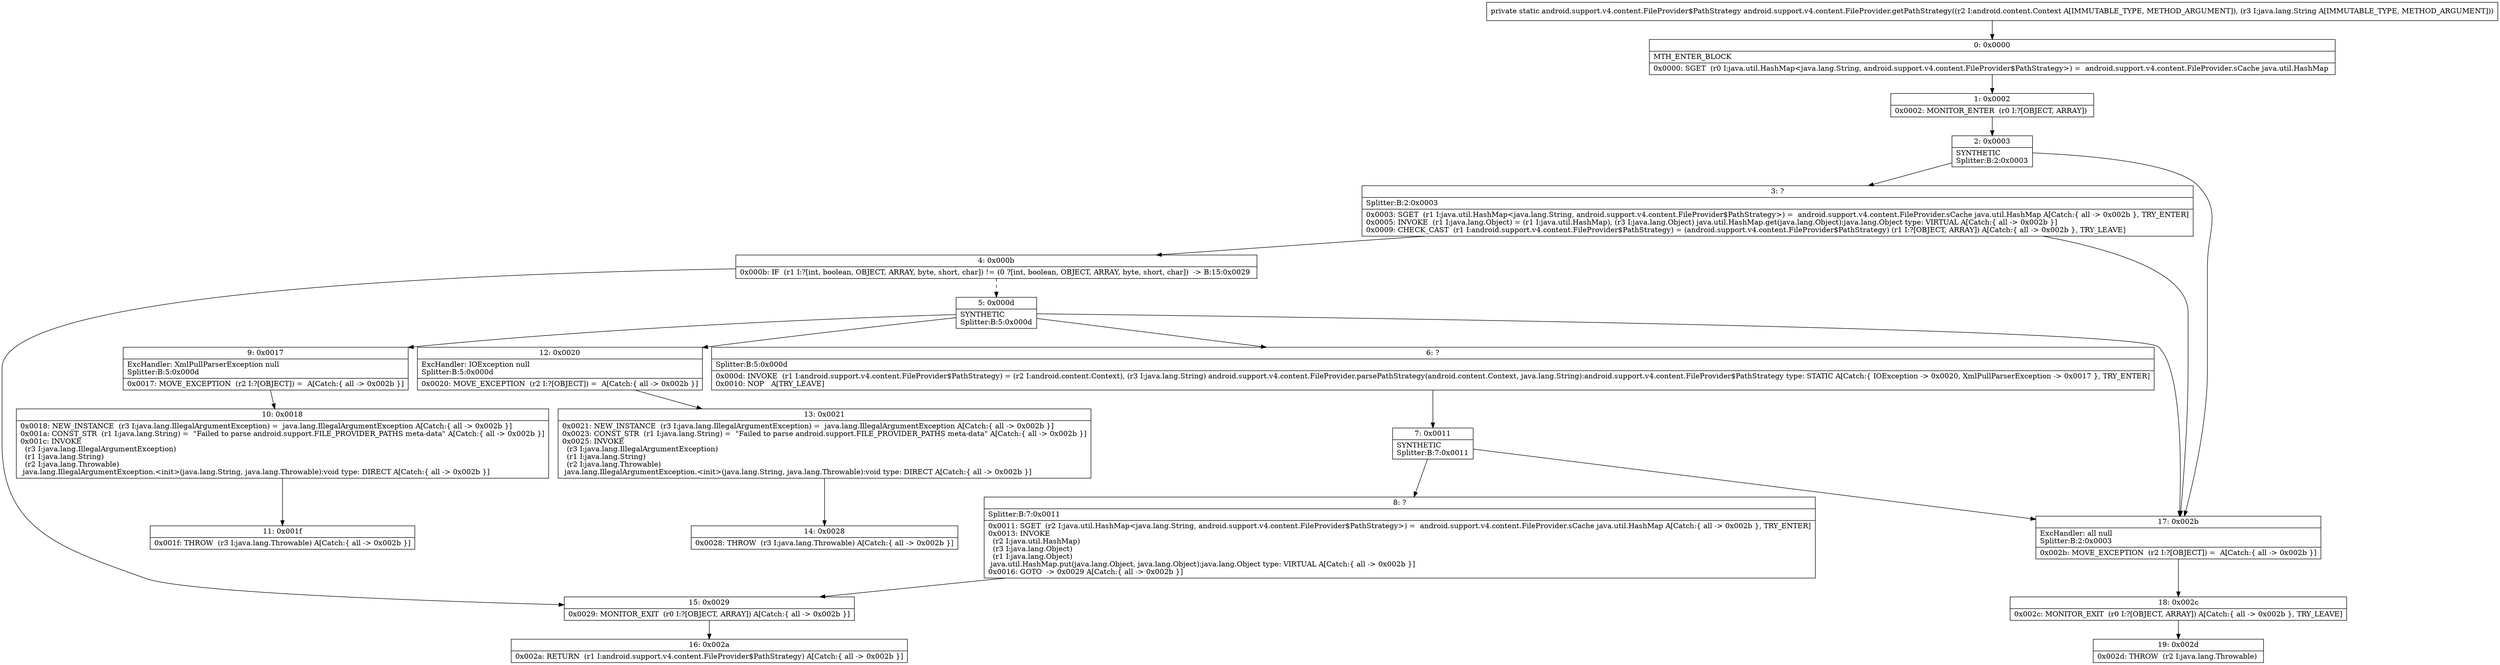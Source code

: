 digraph "CFG forandroid.support.v4.content.FileProvider.getPathStrategy(Landroid\/content\/Context;Ljava\/lang\/String;)Landroid\/support\/v4\/content\/FileProvider$PathStrategy;" {
Node_0 [shape=record,label="{0\:\ 0x0000|MTH_ENTER_BLOCK\l|0x0000: SGET  (r0 I:java.util.HashMap\<java.lang.String, android.support.v4.content.FileProvider$PathStrategy\>) =  android.support.v4.content.FileProvider.sCache java.util.HashMap \l}"];
Node_1 [shape=record,label="{1\:\ 0x0002|0x0002: MONITOR_ENTER  (r0 I:?[OBJECT, ARRAY]) \l}"];
Node_2 [shape=record,label="{2\:\ 0x0003|SYNTHETIC\lSplitter:B:2:0x0003\l}"];
Node_3 [shape=record,label="{3\:\ ?|Splitter:B:2:0x0003\l|0x0003: SGET  (r1 I:java.util.HashMap\<java.lang.String, android.support.v4.content.FileProvider$PathStrategy\>) =  android.support.v4.content.FileProvider.sCache java.util.HashMap A[Catch:\{ all \-\> 0x002b \}, TRY_ENTER]\l0x0005: INVOKE  (r1 I:java.lang.Object) = (r1 I:java.util.HashMap), (r3 I:java.lang.Object) java.util.HashMap.get(java.lang.Object):java.lang.Object type: VIRTUAL A[Catch:\{ all \-\> 0x002b \}]\l0x0009: CHECK_CAST  (r1 I:android.support.v4.content.FileProvider$PathStrategy) = (android.support.v4.content.FileProvider$PathStrategy) (r1 I:?[OBJECT, ARRAY]) A[Catch:\{ all \-\> 0x002b \}, TRY_LEAVE]\l}"];
Node_4 [shape=record,label="{4\:\ 0x000b|0x000b: IF  (r1 I:?[int, boolean, OBJECT, ARRAY, byte, short, char]) != (0 ?[int, boolean, OBJECT, ARRAY, byte, short, char])  \-\> B:15:0x0029 \l}"];
Node_5 [shape=record,label="{5\:\ 0x000d|SYNTHETIC\lSplitter:B:5:0x000d\l}"];
Node_6 [shape=record,label="{6\:\ ?|Splitter:B:5:0x000d\l|0x000d: INVOKE  (r1 I:android.support.v4.content.FileProvider$PathStrategy) = (r2 I:android.content.Context), (r3 I:java.lang.String) android.support.v4.content.FileProvider.parsePathStrategy(android.content.Context, java.lang.String):android.support.v4.content.FileProvider$PathStrategy type: STATIC A[Catch:\{ IOException \-\> 0x0020, XmlPullParserException \-\> 0x0017 \}, TRY_ENTER]\l0x0010: NOP   A[TRY_LEAVE]\l}"];
Node_7 [shape=record,label="{7\:\ 0x0011|SYNTHETIC\lSplitter:B:7:0x0011\l}"];
Node_8 [shape=record,label="{8\:\ ?|Splitter:B:7:0x0011\l|0x0011: SGET  (r2 I:java.util.HashMap\<java.lang.String, android.support.v4.content.FileProvider$PathStrategy\>) =  android.support.v4.content.FileProvider.sCache java.util.HashMap A[Catch:\{ all \-\> 0x002b \}, TRY_ENTER]\l0x0013: INVOKE  \l  (r2 I:java.util.HashMap)\l  (r3 I:java.lang.Object)\l  (r1 I:java.lang.Object)\l java.util.HashMap.put(java.lang.Object, java.lang.Object):java.lang.Object type: VIRTUAL A[Catch:\{ all \-\> 0x002b \}]\l0x0016: GOTO  \-\> 0x0029 A[Catch:\{ all \-\> 0x002b \}]\l}"];
Node_9 [shape=record,label="{9\:\ 0x0017|ExcHandler: XmlPullParserException null\lSplitter:B:5:0x000d\l|0x0017: MOVE_EXCEPTION  (r2 I:?[OBJECT]) =  A[Catch:\{ all \-\> 0x002b \}]\l}"];
Node_10 [shape=record,label="{10\:\ 0x0018|0x0018: NEW_INSTANCE  (r3 I:java.lang.IllegalArgumentException) =  java.lang.IllegalArgumentException A[Catch:\{ all \-\> 0x002b \}]\l0x001a: CONST_STR  (r1 I:java.lang.String) =  \"Failed to parse android.support.FILE_PROVIDER_PATHS meta\-data\" A[Catch:\{ all \-\> 0x002b \}]\l0x001c: INVOKE  \l  (r3 I:java.lang.IllegalArgumentException)\l  (r1 I:java.lang.String)\l  (r2 I:java.lang.Throwable)\l java.lang.IllegalArgumentException.\<init\>(java.lang.String, java.lang.Throwable):void type: DIRECT A[Catch:\{ all \-\> 0x002b \}]\l}"];
Node_11 [shape=record,label="{11\:\ 0x001f|0x001f: THROW  (r3 I:java.lang.Throwable) A[Catch:\{ all \-\> 0x002b \}]\l}"];
Node_12 [shape=record,label="{12\:\ 0x0020|ExcHandler: IOException null\lSplitter:B:5:0x000d\l|0x0020: MOVE_EXCEPTION  (r2 I:?[OBJECT]) =  A[Catch:\{ all \-\> 0x002b \}]\l}"];
Node_13 [shape=record,label="{13\:\ 0x0021|0x0021: NEW_INSTANCE  (r3 I:java.lang.IllegalArgumentException) =  java.lang.IllegalArgumentException A[Catch:\{ all \-\> 0x002b \}]\l0x0023: CONST_STR  (r1 I:java.lang.String) =  \"Failed to parse android.support.FILE_PROVIDER_PATHS meta\-data\" A[Catch:\{ all \-\> 0x002b \}]\l0x0025: INVOKE  \l  (r3 I:java.lang.IllegalArgumentException)\l  (r1 I:java.lang.String)\l  (r2 I:java.lang.Throwable)\l java.lang.IllegalArgumentException.\<init\>(java.lang.String, java.lang.Throwable):void type: DIRECT A[Catch:\{ all \-\> 0x002b \}]\l}"];
Node_14 [shape=record,label="{14\:\ 0x0028|0x0028: THROW  (r3 I:java.lang.Throwable) A[Catch:\{ all \-\> 0x002b \}]\l}"];
Node_15 [shape=record,label="{15\:\ 0x0029|0x0029: MONITOR_EXIT  (r0 I:?[OBJECT, ARRAY]) A[Catch:\{ all \-\> 0x002b \}]\l}"];
Node_16 [shape=record,label="{16\:\ 0x002a|0x002a: RETURN  (r1 I:android.support.v4.content.FileProvider$PathStrategy) A[Catch:\{ all \-\> 0x002b \}]\l}"];
Node_17 [shape=record,label="{17\:\ 0x002b|ExcHandler: all null\lSplitter:B:2:0x0003\l|0x002b: MOVE_EXCEPTION  (r2 I:?[OBJECT]) =  A[Catch:\{ all \-\> 0x002b \}]\l}"];
Node_18 [shape=record,label="{18\:\ 0x002c|0x002c: MONITOR_EXIT  (r0 I:?[OBJECT, ARRAY]) A[Catch:\{ all \-\> 0x002b \}, TRY_LEAVE]\l}"];
Node_19 [shape=record,label="{19\:\ 0x002d|0x002d: THROW  (r2 I:java.lang.Throwable) \l}"];
MethodNode[shape=record,label="{private static android.support.v4.content.FileProvider$PathStrategy android.support.v4.content.FileProvider.getPathStrategy((r2 I:android.content.Context A[IMMUTABLE_TYPE, METHOD_ARGUMENT]), (r3 I:java.lang.String A[IMMUTABLE_TYPE, METHOD_ARGUMENT])) }"];
MethodNode -> Node_0;
Node_0 -> Node_1;
Node_1 -> Node_2;
Node_2 -> Node_3;
Node_2 -> Node_17;
Node_3 -> Node_4;
Node_3 -> Node_17;
Node_4 -> Node_5[style=dashed];
Node_4 -> Node_15;
Node_5 -> Node_6;
Node_5 -> Node_12;
Node_5 -> Node_9;
Node_5 -> Node_17;
Node_6 -> Node_7;
Node_7 -> Node_8;
Node_7 -> Node_17;
Node_8 -> Node_15;
Node_9 -> Node_10;
Node_10 -> Node_11;
Node_12 -> Node_13;
Node_13 -> Node_14;
Node_15 -> Node_16;
Node_17 -> Node_18;
Node_18 -> Node_19;
}


